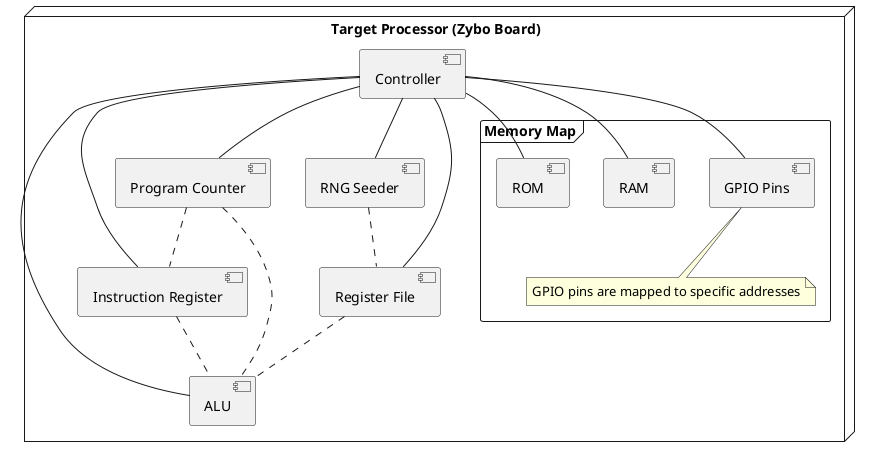 @startuml
node "Target Processor (Zybo Board)" {
  [Controller] as CTL
  [ALU] as ALU
  [Instruction Register] as IR
  [Program Counter] as PC
  [RNG Seeder] as RNG
  [Register File] as RF

  frame "Memory Map" {
    [GPIO Pins] as GPIO
    note bottom
      GPIO pins are mapped to specific addresses
    end note
    [RAM] as RAM
    [ROM] as ROM
  }
}

CTL -- ALU
CTL -- IR
CTL -- PC
CTL -- RF
CTL -- RNG

CTL -- RAM
CTL -- ROM
CTL -- GPIO

IR -[dashed]- ALU
PC -[dashed]- ALU
PC -[dashed]- IR
RF -[dashed]- ALU
RNG -[dashed]- RF

@enduml
